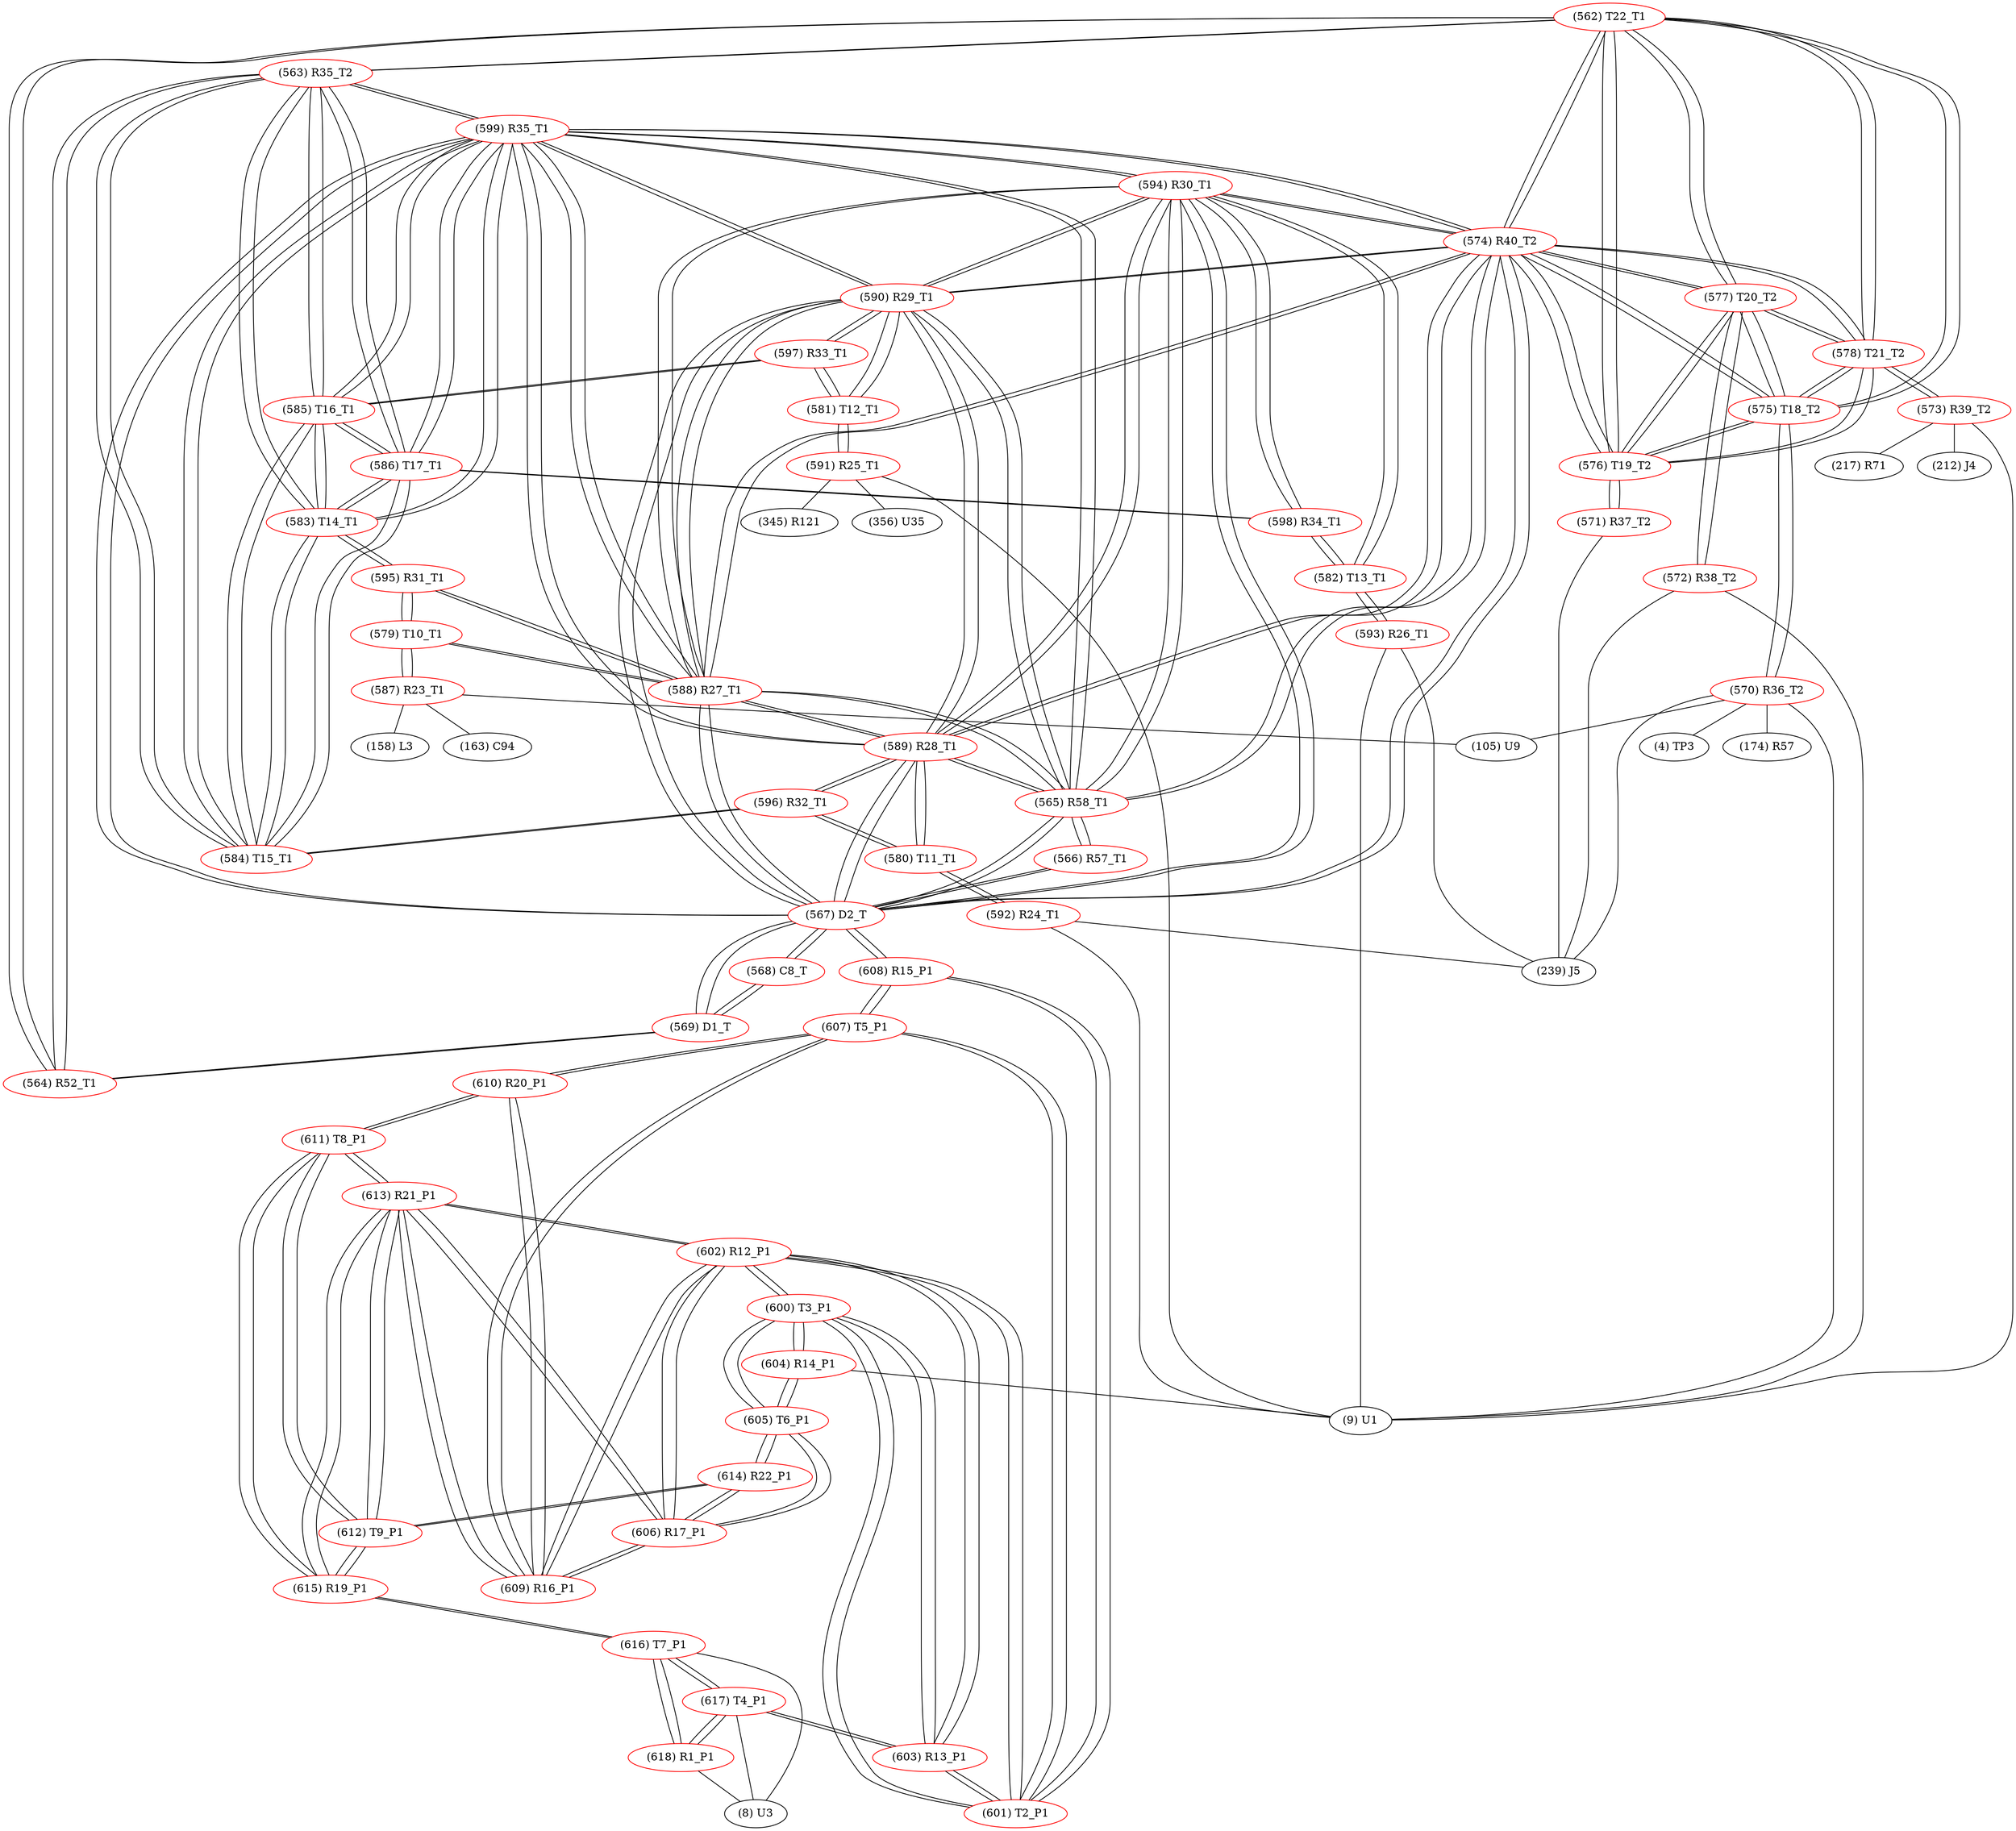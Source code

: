 graph {
	562 [label="(562) T22_T1" color=red]
	563 [label="(563) R35_T2"]
	564 [label="(564) R52_T1"]
	577 [label="(577) T20_T2"]
	578 [label="(578) T21_T2"]
	576 [label="(576) T19_T2"]
	574 [label="(574) R40_T2"]
	575 [label="(575) T18_T2"]
	563 [label="(563) R35_T2" color=red]
	564 [label="(564) R52_T1"]
	562 [label="(562) T22_T1"]
	583 [label="(583) T14_T1"]
	584 [label="(584) T15_T1"]
	586 [label="(586) T17_T1"]
	585 [label="(585) T16_T1"]
	599 [label="(599) R35_T1"]
	564 [label="(564) R52_T1" color=red]
	569 [label="(569) D1_T"]
	563 [label="(563) R35_T2"]
	562 [label="(562) T22_T1"]
	565 [label="(565) R58_T1" color=red]
	567 [label="(567) D2_T"]
	574 [label="(574) R40_T2"]
	588 [label="(588) R27_T1"]
	589 [label="(589) R28_T1"]
	590 [label="(590) R29_T1"]
	594 [label="(594) R30_T1"]
	599 [label="(599) R35_T1"]
	566 [label="(566) R57_T1"]
	566 [label="(566) R57_T1" color=red]
	567 [label="(567) D2_T"]
	565 [label="(565) R58_T1"]
	567 [label="(567) D2_T" color=red]
	565 [label="(565) R58_T1"]
	574 [label="(574) R40_T2"]
	588 [label="(588) R27_T1"]
	589 [label="(589) R28_T1"]
	590 [label="(590) R29_T1"]
	594 [label="(594) R30_T1"]
	599 [label="(599) R35_T1"]
	569 [label="(569) D1_T"]
	568 [label="(568) C8_T"]
	566 [label="(566) R57_T1"]
	608 [label="(608) R15_P1"]
	568 [label="(568) C8_T" color=red]
	569 [label="(569) D1_T"]
	567 [label="(567) D2_T"]
	569 [label="(569) D1_T" color=red]
	567 [label="(567) D2_T"]
	568 [label="(568) C8_T"]
	564 [label="(564) R52_T1"]
	570 [label="(570) R36_T2" color=red]
	105 [label="(105) U9"]
	4 [label="(4) TP3"]
	239 [label="(239) J5"]
	174 [label="(174) R57"]
	9 [label="(9) U1"]
	575 [label="(575) T18_T2"]
	571 [label="(571) R37_T2" color=red]
	239 [label="(239) J5"]
	576 [label="(576) T19_T2"]
	572 [label="(572) R38_T2" color=red]
	239 [label="(239) J5"]
	9 [label="(9) U1"]
	577 [label="(577) T20_T2"]
	573 [label="(573) R39_T2" color=red]
	9 [label="(9) U1"]
	212 [label="(212) J4"]
	217 [label="(217) R71"]
	578 [label="(578) T21_T2"]
	574 [label="(574) R40_T2" color=red]
	567 [label="(567) D2_T"]
	565 [label="(565) R58_T1"]
	588 [label="(588) R27_T1"]
	589 [label="(589) R28_T1"]
	590 [label="(590) R29_T1"]
	594 [label="(594) R30_T1"]
	599 [label="(599) R35_T1"]
	577 [label="(577) T20_T2"]
	578 [label="(578) T21_T2"]
	576 [label="(576) T19_T2"]
	562 [label="(562) T22_T1"]
	575 [label="(575) T18_T2"]
	575 [label="(575) T18_T2" color=red]
	577 [label="(577) T20_T2"]
	578 [label="(578) T21_T2"]
	576 [label="(576) T19_T2"]
	574 [label="(574) R40_T2"]
	562 [label="(562) T22_T1"]
	570 [label="(570) R36_T2"]
	576 [label="(576) T19_T2" color=red]
	577 [label="(577) T20_T2"]
	578 [label="(578) T21_T2"]
	574 [label="(574) R40_T2"]
	562 [label="(562) T22_T1"]
	575 [label="(575) T18_T2"]
	571 [label="(571) R37_T2"]
	577 [label="(577) T20_T2" color=red]
	578 [label="(578) T21_T2"]
	576 [label="(576) T19_T2"]
	574 [label="(574) R40_T2"]
	562 [label="(562) T22_T1"]
	575 [label="(575) T18_T2"]
	572 [label="(572) R38_T2"]
	578 [label="(578) T21_T2" color=red]
	577 [label="(577) T20_T2"]
	576 [label="(576) T19_T2"]
	574 [label="(574) R40_T2"]
	562 [label="(562) T22_T1"]
	575 [label="(575) T18_T2"]
	573 [label="(573) R39_T2"]
	579 [label="(579) T10_T1" color=red]
	587 [label="(587) R23_T1"]
	595 [label="(595) R31_T1"]
	588 [label="(588) R27_T1"]
	580 [label="(580) T11_T1" color=red]
	592 [label="(592) R24_T1"]
	596 [label="(596) R32_T1"]
	589 [label="(589) R28_T1"]
	581 [label="(581) T12_T1" color=red]
	597 [label="(597) R33_T1"]
	590 [label="(590) R29_T1"]
	591 [label="(591) R25_T1"]
	582 [label="(582) T13_T1" color=red]
	598 [label="(598) R34_T1"]
	594 [label="(594) R30_T1"]
	593 [label="(593) R26_T1"]
	583 [label="(583) T14_T1" color=red]
	584 [label="(584) T15_T1"]
	586 [label="(586) T17_T1"]
	585 [label="(585) T16_T1"]
	599 [label="(599) R35_T1"]
	563 [label="(563) R35_T2"]
	595 [label="(595) R31_T1"]
	584 [label="(584) T15_T1" color=red]
	583 [label="(583) T14_T1"]
	586 [label="(586) T17_T1"]
	585 [label="(585) T16_T1"]
	599 [label="(599) R35_T1"]
	563 [label="(563) R35_T2"]
	596 [label="(596) R32_T1"]
	585 [label="(585) T16_T1" color=red]
	583 [label="(583) T14_T1"]
	584 [label="(584) T15_T1"]
	586 [label="(586) T17_T1"]
	599 [label="(599) R35_T1"]
	563 [label="(563) R35_T2"]
	597 [label="(597) R33_T1"]
	586 [label="(586) T17_T1" color=red]
	583 [label="(583) T14_T1"]
	584 [label="(584) T15_T1"]
	585 [label="(585) T16_T1"]
	599 [label="(599) R35_T1"]
	563 [label="(563) R35_T2"]
	598 [label="(598) R34_T1"]
	587 [label="(587) R23_T1" color=red]
	158 [label="(158) L3"]
	105 [label="(105) U9"]
	163 [label="(163) C94"]
	579 [label="(579) T10_T1"]
	588 [label="(588) R27_T1" color=red]
	567 [label="(567) D2_T"]
	565 [label="(565) R58_T1"]
	574 [label="(574) R40_T2"]
	589 [label="(589) R28_T1"]
	590 [label="(590) R29_T1"]
	594 [label="(594) R30_T1"]
	599 [label="(599) R35_T1"]
	595 [label="(595) R31_T1"]
	579 [label="(579) T10_T1"]
	589 [label="(589) R28_T1" color=red]
	567 [label="(567) D2_T"]
	565 [label="(565) R58_T1"]
	574 [label="(574) R40_T2"]
	588 [label="(588) R27_T1"]
	590 [label="(590) R29_T1"]
	594 [label="(594) R30_T1"]
	599 [label="(599) R35_T1"]
	596 [label="(596) R32_T1"]
	580 [label="(580) T11_T1"]
	590 [label="(590) R29_T1" color=red]
	567 [label="(567) D2_T"]
	565 [label="(565) R58_T1"]
	574 [label="(574) R40_T2"]
	588 [label="(588) R27_T1"]
	589 [label="(589) R28_T1"]
	594 [label="(594) R30_T1"]
	599 [label="(599) R35_T1"]
	597 [label="(597) R33_T1"]
	581 [label="(581) T12_T1"]
	591 [label="(591) R25_T1" color=red]
	9 [label="(9) U1"]
	345 [label="(345) R121"]
	356 [label="(356) U35"]
	581 [label="(581) T12_T1"]
	592 [label="(592) R24_T1" color=red]
	239 [label="(239) J5"]
	9 [label="(9) U1"]
	580 [label="(580) T11_T1"]
	593 [label="(593) R26_T1" color=red]
	239 [label="(239) J5"]
	9 [label="(9) U1"]
	582 [label="(582) T13_T1"]
	594 [label="(594) R30_T1" color=red]
	567 [label="(567) D2_T"]
	565 [label="(565) R58_T1"]
	574 [label="(574) R40_T2"]
	588 [label="(588) R27_T1"]
	589 [label="(589) R28_T1"]
	590 [label="(590) R29_T1"]
	599 [label="(599) R35_T1"]
	582 [label="(582) T13_T1"]
	598 [label="(598) R34_T1"]
	595 [label="(595) R31_T1" color=red]
	588 [label="(588) R27_T1"]
	579 [label="(579) T10_T1"]
	583 [label="(583) T14_T1"]
	596 [label="(596) R32_T1" color=red]
	584 [label="(584) T15_T1"]
	580 [label="(580) T11_T1"]
	589 [label="(589) R28_T1"]
	597 [label="(597) R33_T1" color=red]
	585 [label="(585) T16_T1"]
	590 [label="(590) R29_T1"]
	581 [label="(581) T12_T1"]
	598 [label="(598) R34_T1" color=red]
	586 [label="(586) T17_T1"]
	582 [label="(582) T13_T1"]
	594 [label="(594) R30_T1"]
	599 [label="(599) R35_T1" color=red]
	567 [label="(567) D2_T"]
	565 [label="(565) R58_T1"]
	574 [label="(574) R40_T2"]
	588 [label="(588) R27_T1"]
	589 [label="(589) R28_T1"]
	590 [label="(590) R29_T1"]
	594 [label="(594) R30_T1"]
	583 [label="(583) T14_T1"]
	584 [label="(584) T15_T1"]
	586 [label="(586) T17_T1"]
	585 [label="(585) T16_T1"]
	563 [label="(563) R35_T2"]
	600 [label="(600) T3_P1" color=red]
	604 [label="(604) R14_P1"]
	605 [label="(605) T6_P1"]
	603 [label="(603) R13_P1"]
	602 [label="(602) R12_P1"]
	601 [label="(601) T2_P1"]
	601 [label="(601) T2_P1" color=red]
	603 [label="(603) R13_P1"]
	600 [label="(600) T3_P1"]
	602 [label="(602) R12_P1"]
	607 [label="(607) T5_P1"]
	608 [label="(608) R15_P1"]
	602 [label="(602) R12_P1" color=red]
	613 [label="(613) R21_P1"]
	609 [label="(609) R16_P1"]
	606 [label="(606) R17_P1"]
	603 [label="(603) R13_P1"]
	600 [label="(600) T3_P1"]
	601 [label="(601) T2_P1"]
	603 [label="(603) R13_P1" color=red]
	617 [label="(617) T4_P1"]
	600 [label="(600) T3_P1"]
	602 [label="(602) R12_P1"]
	601 [label="(601) T2_P1"]
	604 [label="(604) R14_P1" color=red]
	9 [label="(9) U1"]
	600 [label="(600) T3_P1"]
	605 [label="(605) T6_P1"]
	605 [label="(605) T6_P1" color=red]
	604 [label="(604) R14_P1"]
	600 [label="(600) T3_P1"]
	614 [label="(614) R22_P1"]
	606 [label="(606) R17_P1"]
	606 [label="(606) R17_P1" color=red]
	613 [label="(613) R21_P1"]
	609 [label="(609) R16_P1"]
	602 [label="(602) R12_P1"]
	614 [label="(614) R22_P1"]
	605 [label="(605) T6_P1"]
	607 [label="(607) T5_P1" color=red]
	601 [label="(601) T2_P1"]
	608 [label="(608) R15_P1"]
	609 [label="(609) R16_P1"]
	610 [label="(610) R20_P1"]
	608 [label="(608) R15_P1" color=red]
	567 [label="(567) D2_T"]
	601 [label="(601) T2_P1"]
	607 [label="(607) T5_P1"]
	609 [label="(609) R16_P1" color=red]
	613 [label="(613) R21_P1"]
	602 [label="(602) R12_P1"]
	606 [label="(606) R17_P1"]
	607 [label="(607) T5_P1"]
	610 [label="(610) R20_P1"]
	610 [label="(610) R20_P1" color=red]
	611 [label="(611) T8_P1"]
	609 [label="(609) R16_P1"]
	607 [label="(607) T5_P1"]
	611 [label="(611) T8_P1" color=red]
	612 [label="(612) T9_P1"]
	613 [label="(613) R21_P1"]
	615 [label="(615) R19_P1"]
	610 [label="(610) R20_P1"]
	612 [label="(612) T9_P1" color=red]
	614 [label="(614) R22_P1"]
	613 [label="(613) R21_P1"]
	611 [label="(611) T8_P1"]
	615 [label="(615) R19_P1"]
	613 [label="(613) R21_P1" color=red]
	609 [label="(609) R16_P1"]
	602 [label="(602) R12_P1"]
	606 [label="(606) R17_P1"]
	612 [label="(612) T9_P1"]
	611 [label="(611) T8_P1"]
	615 [label="(615) R19_P1"]
	614 [label="(614) R22_P1" color=red]
	612 [label="(612) T9_P1"]
	605 [label="(605) T6_P1"]
	606 [label="(606) R17_P1"]
	615 [label="(615) R19_P1" color=red]
	612 [label="(612) T9_P1"]
	613 [label="(613) R21_P1"]
	611 [label="(611) T8_P1"]
	616 [label="(616) T7_P1"]
	616 [label="(616) T7_P1" color=red]
	618 [label="(618) R1_P1"]
	617 [label="(617) T4_P1"]
	8 [label="(8) U3"]
	615 [label="(615) R19_P1"]
	617 [label="(617) T4_P1" color=red]
	603 [label="(603) R13_P1"]
	618 [label="(618) R1_P1"]
	616 [label="(616) T7_P1"]
	8 [label="(8) U3"]
	618 [label="(618) R1_P1" color=red]
	617 [label="(617) T4_P1"]
	616 [label="(616) T7_P1"]
	8 [label="(8) U3"]
	562 -- 563
	562 -- 564
	562 -- 577
	562 -- 578
	562 -- 576
	562 -- 574
	562 -- 575
	563 -- 564
	563 -- 562
	563 -- 583
	563 -- 584
	563 -- 586
	563 -- 585
	563 -- 599
	564 -- 569
	564 -- 563
	564 -- 562
	565 -- 567
	565 -- 574
	565 -- 588
	565 -- 589
	565 -- 590
	565 -- 594
	565 -- 599
	565 -- 566
	566 -- 567
	566 -- 565
	567 -- 565
	567 -- 574
	567 -- 588
	567 -- 589
	567 -- 590
	567 -- 594
	567 -- 599
	567 -- 569
	567 -- 568
	567 -- 566
	567 -- 608
	568 -- 569
	568 -- 567
	569 -- 567
	569 -- 568
	569 -- 564
	570 -- 105
	570 -- 4
	570 -- 239
	570 -- 174
	570 -- 9
	570 -- 575
	571 -- 239
	571 -- 576
	572 -- 239
	572 -- 9
	572 -- 577
	573 -- 9
	573 -- 212
	573 -- 217
	573 -- 578
	574 -- 567
	574 -- 565
	574 -- 588
	574 -- 589
	574 -- 590
	574 -- 594
	574 -- 599
	574 -- 577
	574 -- 578
	574 -- 576
	574 -- 562
	574 -- 575
	575 -- 577
	575 -- 578
	575 -- 576
	575 -- 574
	575 -- 562
	575 -- 570
	576 -- 577
	576 -- 578
	576 -- 574
	576 -- 562
	576 -- 575
	576 -- 571
	577 -- 578
	577 -- 576
	577 -- 574
	577 -- 562
	577 -- 575
	577 -- 572
	578 -- 577
	578 -- 576
	578 -- 574
	578 -- 562
	578 -- 575
	578 -- 573
	579 -- 587
	579 -- 595
	579 -- 588
	580 -- 592
	580 -- 596
	580 -- 589
	581 -- 597
	581 -- 590
	581 -- 591
	582 -- 598
	582 -- 594
	582 -- 593
	583 -- 584
	583 -- 586
	583 -- 585
	583 -- 599
	583 -- 563
	583 -- 595
	584 -- 583
	584 -- 586
	584 -- 585
	584 -- 599
	584 -- 563
	584 -- 596
	585 -- 583
	585 -- 584
	585 -- 586
	585 -- 599
	585 -- 563
	585 -- 597
	586 -- 583
	586 -- 584
	586 -- 585
	586 -- 599
	586 -- 563
	586 -- 598
	587 -- 158
	587 -- 105
	587 -- 163
	587 -- 579
	588 -- 567
	588 -- 565
	588 -- 574
	588 -- 589
	588 -- 590
	588 -- 594
	588 -- 599
	588 -- 595
	588 -- 579
	589 -- 567
	589 -- 565
	589 -- 574
	589 -- 588
	589 -- 590
	589 -- 594
	589 -- 599
	589 -- 596
	589 -- 580
	590 -- 567
	590 -- 565
	590 -- 574
	590 -- 588
	590 -- 589
	590 -- 594
	590 -- 599
	590 -- 597
	590 -- 581
	591 -- 9
	591 -- 345
	591 -- 356
	591 -- 581
	592 -- 239
	592 -- 9
	592 -- 580
	593 -- 239
	593 -- 9
	593 -- 582
	594 -- 567
	594 -- 565
	594 -- 574
	594 -- 588
	594 -- 589
	594 -- 590
	594 -- 599
	594 -- 582
	594 -- 598
	595 -- 588
	595 -- 579
	595 -- 583
	596 -- 584
	596 -- 580
	596 -- 589
	597 -- 585
	597 -- 590
	597 -- 581
	598 -- 586
	598 -- 582
	598 -- 594
	599 -- 567
	599 -- 565
	599 -- 574
	599 -- 588
	599 -- 589
	599 -- 590
	599 -- 594
	599 -- 583
	599 -- 584
	599 -- 586
	599 -- 585
	599 -- 563
	600 -- 604
	600 -- 605
	600 -- 603
	600 -- 602
	600 -- 601
	601 -- 603
	601 -- 600
	601 -- 602
	601 -- 607
	601 -- 608
	602 -- 613
	602 -- 609
	602 -- 606
	602 -- 603
	602 -- 600
	602 -- 601
	603 -- 617
	603 -- 600
	603 -- 602
	603 -- 601
	604 -- 9
	604 -- 600
	604 -- 605
	605 -- 604
	605 -- 600
	605 -- 614
	605 -- 606
	606 -- 613
	606 -- 609
	606 -- 602
	606 -- 614
	606 -- 605
	607 -- 601
	607 -- 608
	607 -- 609
	607 -- 610
	608 -- 567
	608 -- 601
	608 -- 607
	609 -- 613
	609 -- 602
	609 -- 606
	609 -- 607
	609 -- 610
	610 -- 611
	610 -- 609
	610 -- 607
	611 -- 612
	611 -- 613
	611 -- 615
	611 -- 610
	612 -- 614
	612 -- 613
	612 -- 611
	612 -- 615
	613 -- 609
	613 -- 602
	613 -- 606
	613 -- 612
	613 -- 611
	613 -- 615
	614 -- 612
	614 -- 605
	614 -- 606
	615 -- 612
	615 -- 613
	615 -- 611
	615 -- 616
	616 -- 618
	616 -- 617
	616 -- 8
	616 -- 615
	617 -- 603
	617 -- 618
	617 -- 616
	617 -- 8
	618 -- 617
	618 -- 616
	618 -- 8
}